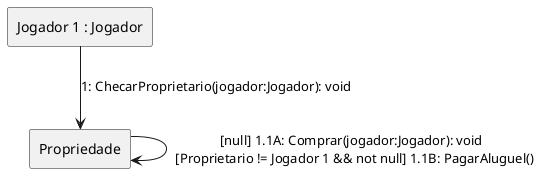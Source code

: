 @startuml comunicacao

skinparam linestyle ortho

rectangle "Jogador 1 : Jogador" as jogador
rectangle "Propriedade" as propriedade

jogador --> propriedade: 1: ChecarProprietario(jogador:Jogador): void
propriedade --> propriedade: [null] 1.1A: Comprar(jogador:Jogador): void \n [Proprietario != Jogador 1 && not null] 1.1B: PagarAluguel()

@enduml